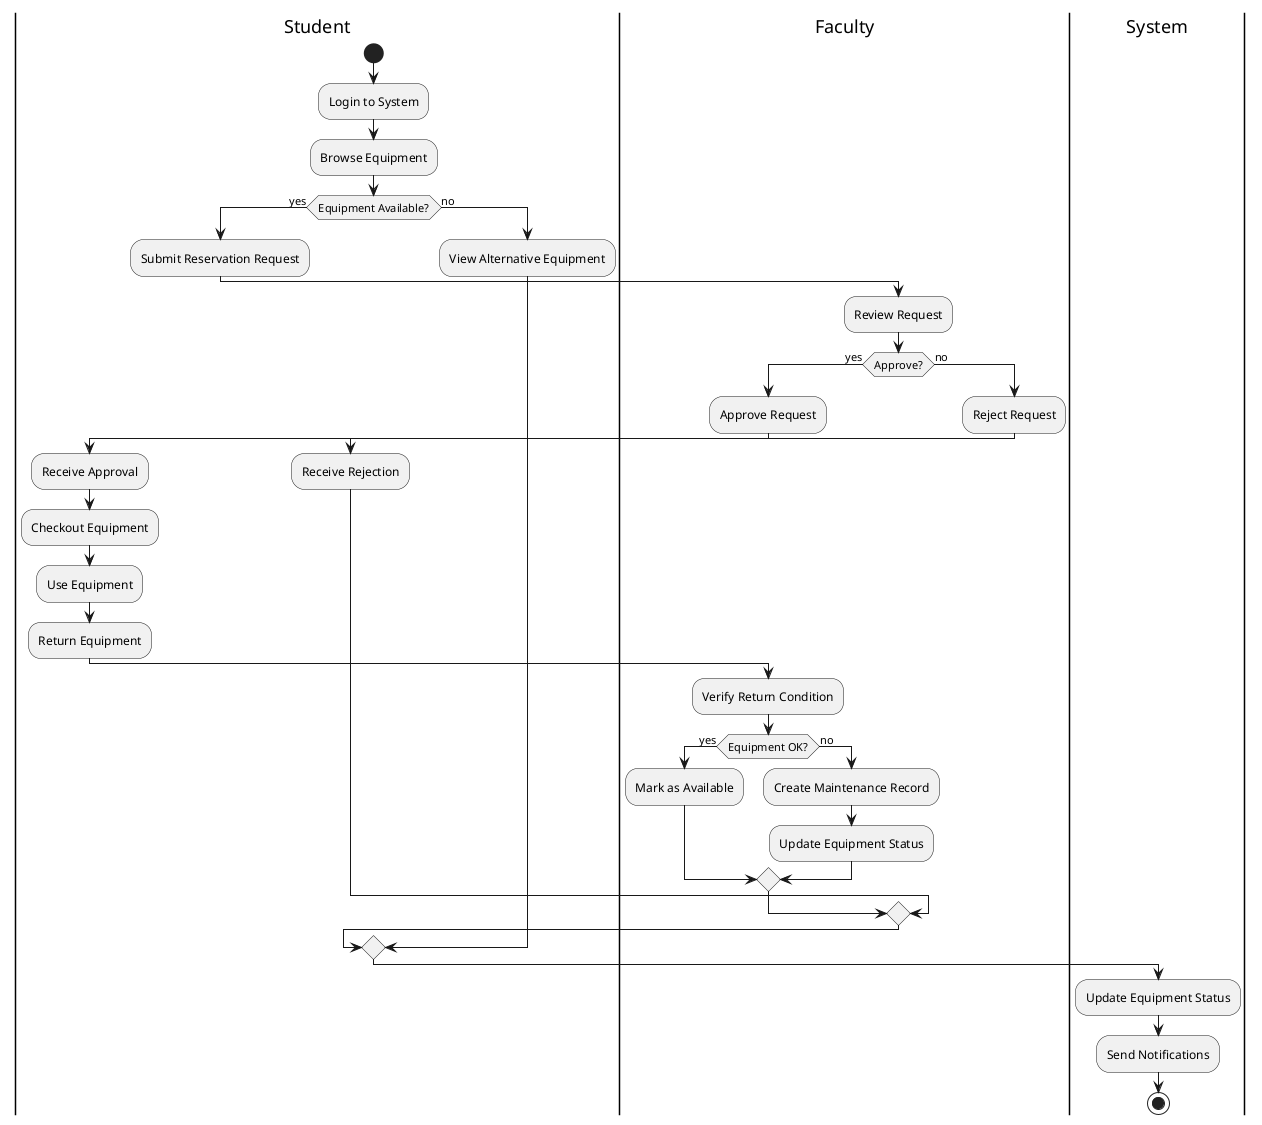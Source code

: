 @startuml Equipment Management Activity Diagram

|Student|
start
:Login to System;
:Browse Equipment;

if (Equipment Available?) then (yes)
  :Submit Reservation Request;
  |Faculty|
  :Review Request;
  if (Approve?) then (yes)
    :Approve Request;
    |Student|
    :Receive Approval;
    :Checkout Equipment;
    :Use Equipment;
    :Return Equipment;
    |Faculty|
    :Verify Return Condition;
    if (Equipment OK?) then (yes)
      :Mark as Available;
    else (no)
      :Create Maintenance Record;
      :Update Equipment Status;
    endif
  else (no)
    :Reject Request;
    |Student|
    :Receive Rejection;
  endif
else (no)
  :View Alternative Equipment;
endif

|System|
:Update Equipment Status;
:Send Notifications;
stop

@enduml
